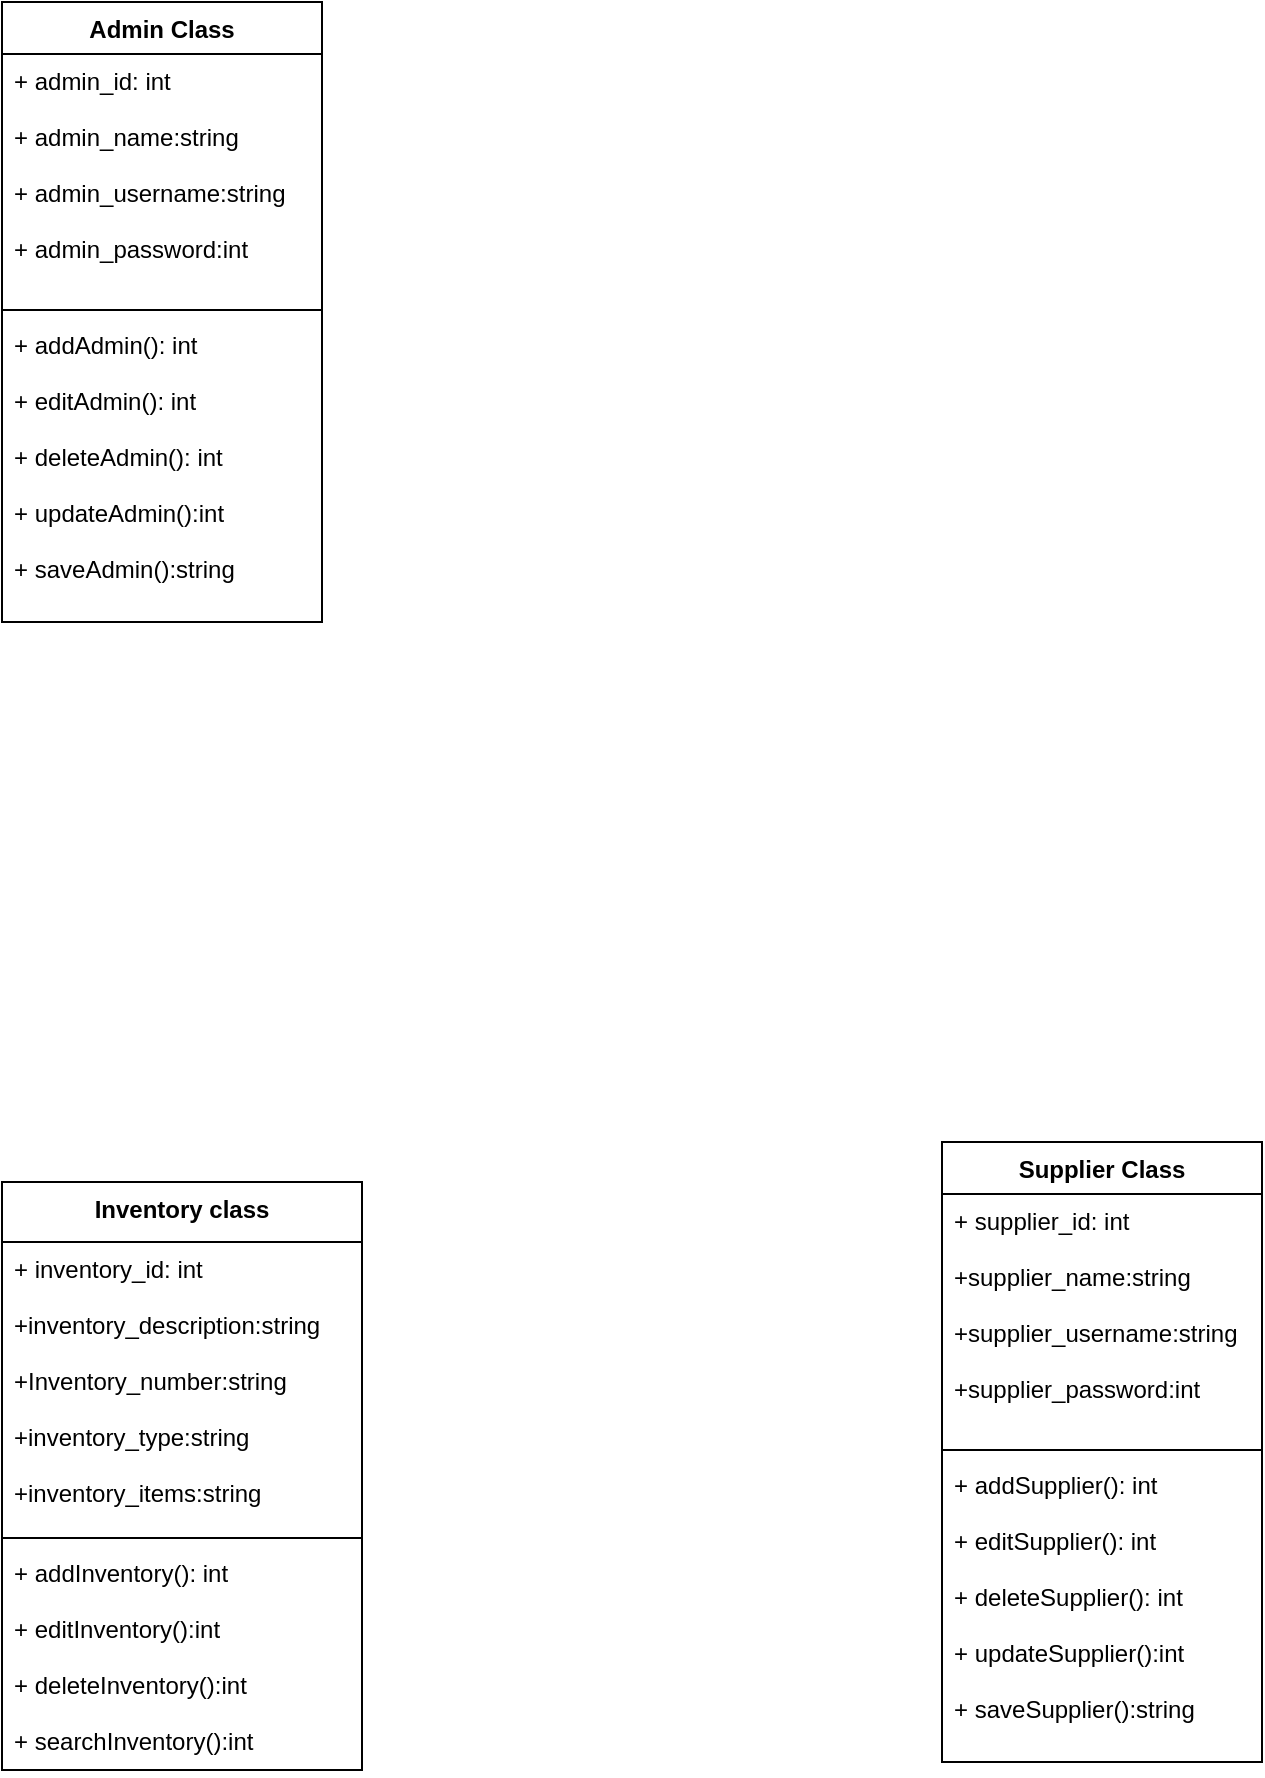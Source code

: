 <mxfile version="15.7.0" type="github">
  <diagram id="C5RBs43oDa-KdzZeNtuy" name="Page-1">
    <mxGraphModel dx="868" dy="1619" grid="1" gridSize="10" guides="1" tooltips="1" connect="1" arrows="1" fold="1" page="1" pageScale="1" pageWidth="827" pageHeight="1169" math="0" shadow="0">
      <root>
        <mxCell id="WIyWlLk6GJQsqaUBKTNV-0" />
        <mxCell id="WIyWlLk6GJQsqaUBKTNV-1" parent="WIyWlLk6GJQsqaUBKTNV-0" />
        <mxCell id="PCKyY9l_gZK5TUJVvz_w-4" value="Inventory class" style="swimlane;fontStyle=1;align=center;verticalAlign=top;childLayout=stackLayout;horizontal=1;startSize=30;horizontalStack=0;resizeParent=1;resizeParentMax=0;resizeLast=0;collapsible=1;marginBottom=0;" vertex="1" parent="WIyWlLk6GJQsqaUBKTNV-1">
          <mxGeometry x="120" y="470" width="180" height="294" as="geometry" />
        </mxCell>
        <mxCell id="PCKyY9l_gZK5TUJVvz_w-5" value="+ inventory_id: int&#xa;&#xa;+inventory_description:string&#xa;&#xa;+Inventory_number:string&#xa;&#xa;+inventory_type:string&#xa;&#xa;+inventory_items:string" style="text;strokeColor=none;fillColor=none;align=left;verticalAlign=top;spacingLeft=4;spacingRight=4;overflow=hidden;rotatable=0;points=[[0,0.5],[1,0.5]];portConstraint=eastwest;" vertex="1" parent="PCKyY9l_gZK5TUJVvz_w-4">
          <mxGeometry y="30" width="180" height="144" as="geometry" />
        </mxCell>
        <mxCell id="PCKyY9l_gZK5TUJVvz_w-6" value="" style="line;strokeWidth=1;fillColor=none;align=left;verticalAlign=middle;spacingTop=-1;spacingLeft=3;spacingRight=3;rotatable=0;labelPosition=right;points=[];portConstraint=eastwest;" vertex="1" parent="PCKyY9l_gZK5TUJVvz_w-4">
          <mxGeometry y="174" width="180" height="8" as="geometry" />
        </mxCell>
        <mxCell id="PCKyY9l_gZK5TUJVvz_w-7" value="+ addInventory(): int&#xa;&#xa;+ editInventory():int&#xa;&#xa;+ deleteInventory():int&#xa;&#xa;+ searchInventory():int" style="text;strokeColor=none;fillColor=none;align=left;verticalAlign=top;spacingLeft=4;spacingRight=4;overflow=hidden;rotatable=0;points=[[0,0.5],[1,0.5]];portConstraint=eastwest;" vertex="1" parent="PCKyY9l_gZK5TUJVvz_w-4">
          <mxGeometry y="182" width="180" height="112" as="geometry" />
        </mxCell>
        <mxCell id="PCKyY9l_gZK5TUJVvz_w-8" value="Supplier Class" style="swimlane;fontStyle=1;align=center;verticalAlign=top;childLayout=stackLayout;horizontal=1;startSize=26;horizontalStack=0;resizeParent=1;resizeParentMax=0;resizeLast=0;collapsible=1;marginBottom=0;" vertex="1" parent="WIyWlLk6GJQsqaUBKTNV-1">
          <mxGeometry x="590" y="450" width="160" height="310" as="geometry" />
        </mxCell>
        <mxCell id="PCKyY9l_gZK5TUJVvz_w-9" value="+ supplier_id: int&#xa; &#xa;+supplier_name:string&#xa;&#xa;+supplier_username:string&#xa;&#xa;+supplier_password:int" style="text;strokeColor=none;fillColor=none;align=left;verticalAlign=top;spacingLeft=4;spacingRight=4;overflow=hidden;rotatable=0;points=[[0,0.5],[1,0.5]];portConstraint=eastwest;" vertex="1" parent="PCKyY9l_gZK5TUJVvz_w-8">
          <mxGeometry y="26" width="160" height="124" as="geometry" />
        </mxCell>
        <mxCell id="PCKyY9l_gZK5TUJVvz_w-10" value="" style="line;strokeWidth=1;fillColor=none;align=left;verticalAlign=middle;spacingTop=-1;spacingLeft=3;spacingRight=3;rotatable=0;labelPosition=right;points=[];portConstraint=eastwest;" vertex="1" parent="PCKyY9l_gZK5TUJVvz_w-8">
          <mxGeometry y="150" width="160" height="8" as="geometry" />
        </mxCell>
        <mxCell id="PCKyY9l_gZK5TUJVvz_w-11" value="+ addSupplier(): int&#xa;&#xa;+ editSupplier(): int&#xa;&#xa;+ deleteSupplier(): int&#xa;&#xa;+ updateSupplier():int&#xa;&#xa;+ saveSupplier():string" style="text;strokeColor=none;fillColor=none;align=left;verticalAlign=top;spacingLeft=4;spacingRight=4;overflow=hidden;rotatable=0;points=[[0,0.5],[1,0.5]];portConstraint=eastwest;" vertex="1" parent="PCKyY9l_gZK5TUJVvz_w-8">
          <mxGeometry y="158" width="160" height="152" as="geometry" />
        </mxCell>
        <mxCell id="PCKyY9l_gZK5TUJVvz_w-12" value="Admin Class" style="swimlane;fontStyle=1;align=center;verticalAlign=top;childLayout=stackLayout;horizontal=1;startSize=26;horizontalStack=0;resizeParent=1;resizeParentMax=0;resizeLast=0;collapsible=1;marginBottom=0;" vertex="1" parent="WIyWlLk6GJQsqaUBKTNV-1">
          <mxGeometry x="120" y="-120" width="160" height="310" as="geometry" />
        </mxCell>
        <mxCell id="PCKyY9l_gZK5TUJVvz_w-13" value="+ admin_id: int&#xa; &#xa;+ admin_name:string&#xa;&#xa;+ admin_username:string&#xa;&#xa;+ admin_password:int" style="text;strokeColor=none;fillColor=none;align=left;verticalAlign=top;spacingLeft=4;spacingRight=4;overflow=hidden;rotatable=0;points=[[0,0.5],[1,0.5]];portConstraint=eastwest;" vertex="1" parent="PCKyY9l_gZK5TUJVvz_w-12">
          <mxGeometry y="26" width="160" height="124" as="geometry" />
        </mxCell>
        <mxCell id="PCKyY9l_gZK5TUJVvz_w-14" value="" style="line;strokeWidth=1;fillColor=none;align=left;verticalAlign=middle;spacingTop=-1;spacingLeft=3;spacingRight=3;rotatable=0;labelPosition=right;points=[];portConstraint=eastwest;" vertex="1" parent="PCKyY9l_gZK5TUJVvz_w-12">
          <mxGeometry y="150" width="160" height="8" as="geometry" />
        </mxCell>
        <mxCell id="PCKyY9l_gZK5TUJVvz_w-15" value="+ addAdmin(): int&#xa;&#xa;+ editAdmin(): int&#xa;&#xa;+ deleteAdmin(): int&#xa;&#xa;+ updateAdmin():int&#xa;&#xa;+ saveAdmin():string" style="text;strokeColor=none;fillColor=none;align=left;verticalAlign=top;spacingLeft=4;spacingRight=4;overflow=hidden;rotatable=0;points=[[0,0.5],[1,0.5]];portConstraint=eastwest;" vertex="1" parent="PCKyY9l_gZK5TUJVvz_w-12">
          <mxGeometry y="158" width="160" height="152" as="geometry" />
        </mxCell>
      </root>
    </mxGraphModel>
  </diagram>
</mxfile>
